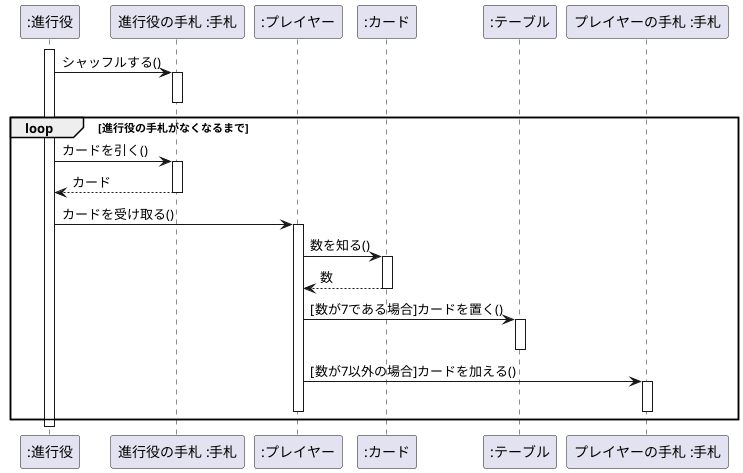 @startuml

activate ":進行役"
":進行役" -> "進行役の手札 :手札" : シャッフルする()

loop 進行役の手札がなくなるまで
  activate "進行役の手札 :手札"
  deactivate "進行役の手札 :手札"

  ":進行役" -> "進行役の手札 :手札" : カードを引く()
  activate "進行役の手札 :手札"
  ":進行役" <-- "進行役の手札 :手札" : カード
  deactivate "進行役の手札 :手札"

  ":進行役" -> ":プレイヤー" : カードを受け取る()
  activate ":プレイヤー"

  ":プレイヤー" -> ":カード" : 数を知る()
  activate ":カード"
  ":プレイヤー" <-- ":カード" : 数
  deactivate ":カード"

  ":プレイヤー" -> ":テーブル" : [数が7である場合]カードを置く()
  activate ":テーブル"
  deactivate ":テーブル"

  ":プレイヤー" -> "プレイヤーの手札 :手札" : [数が7以外の場合]カードを加える()
  activate "プレイヤーの手札 :手札"
  deactivate "プレイヤーの手札 :手札"

  deactivate ":プレイヤー"
end

deactivate ":進行役"

@enduml
